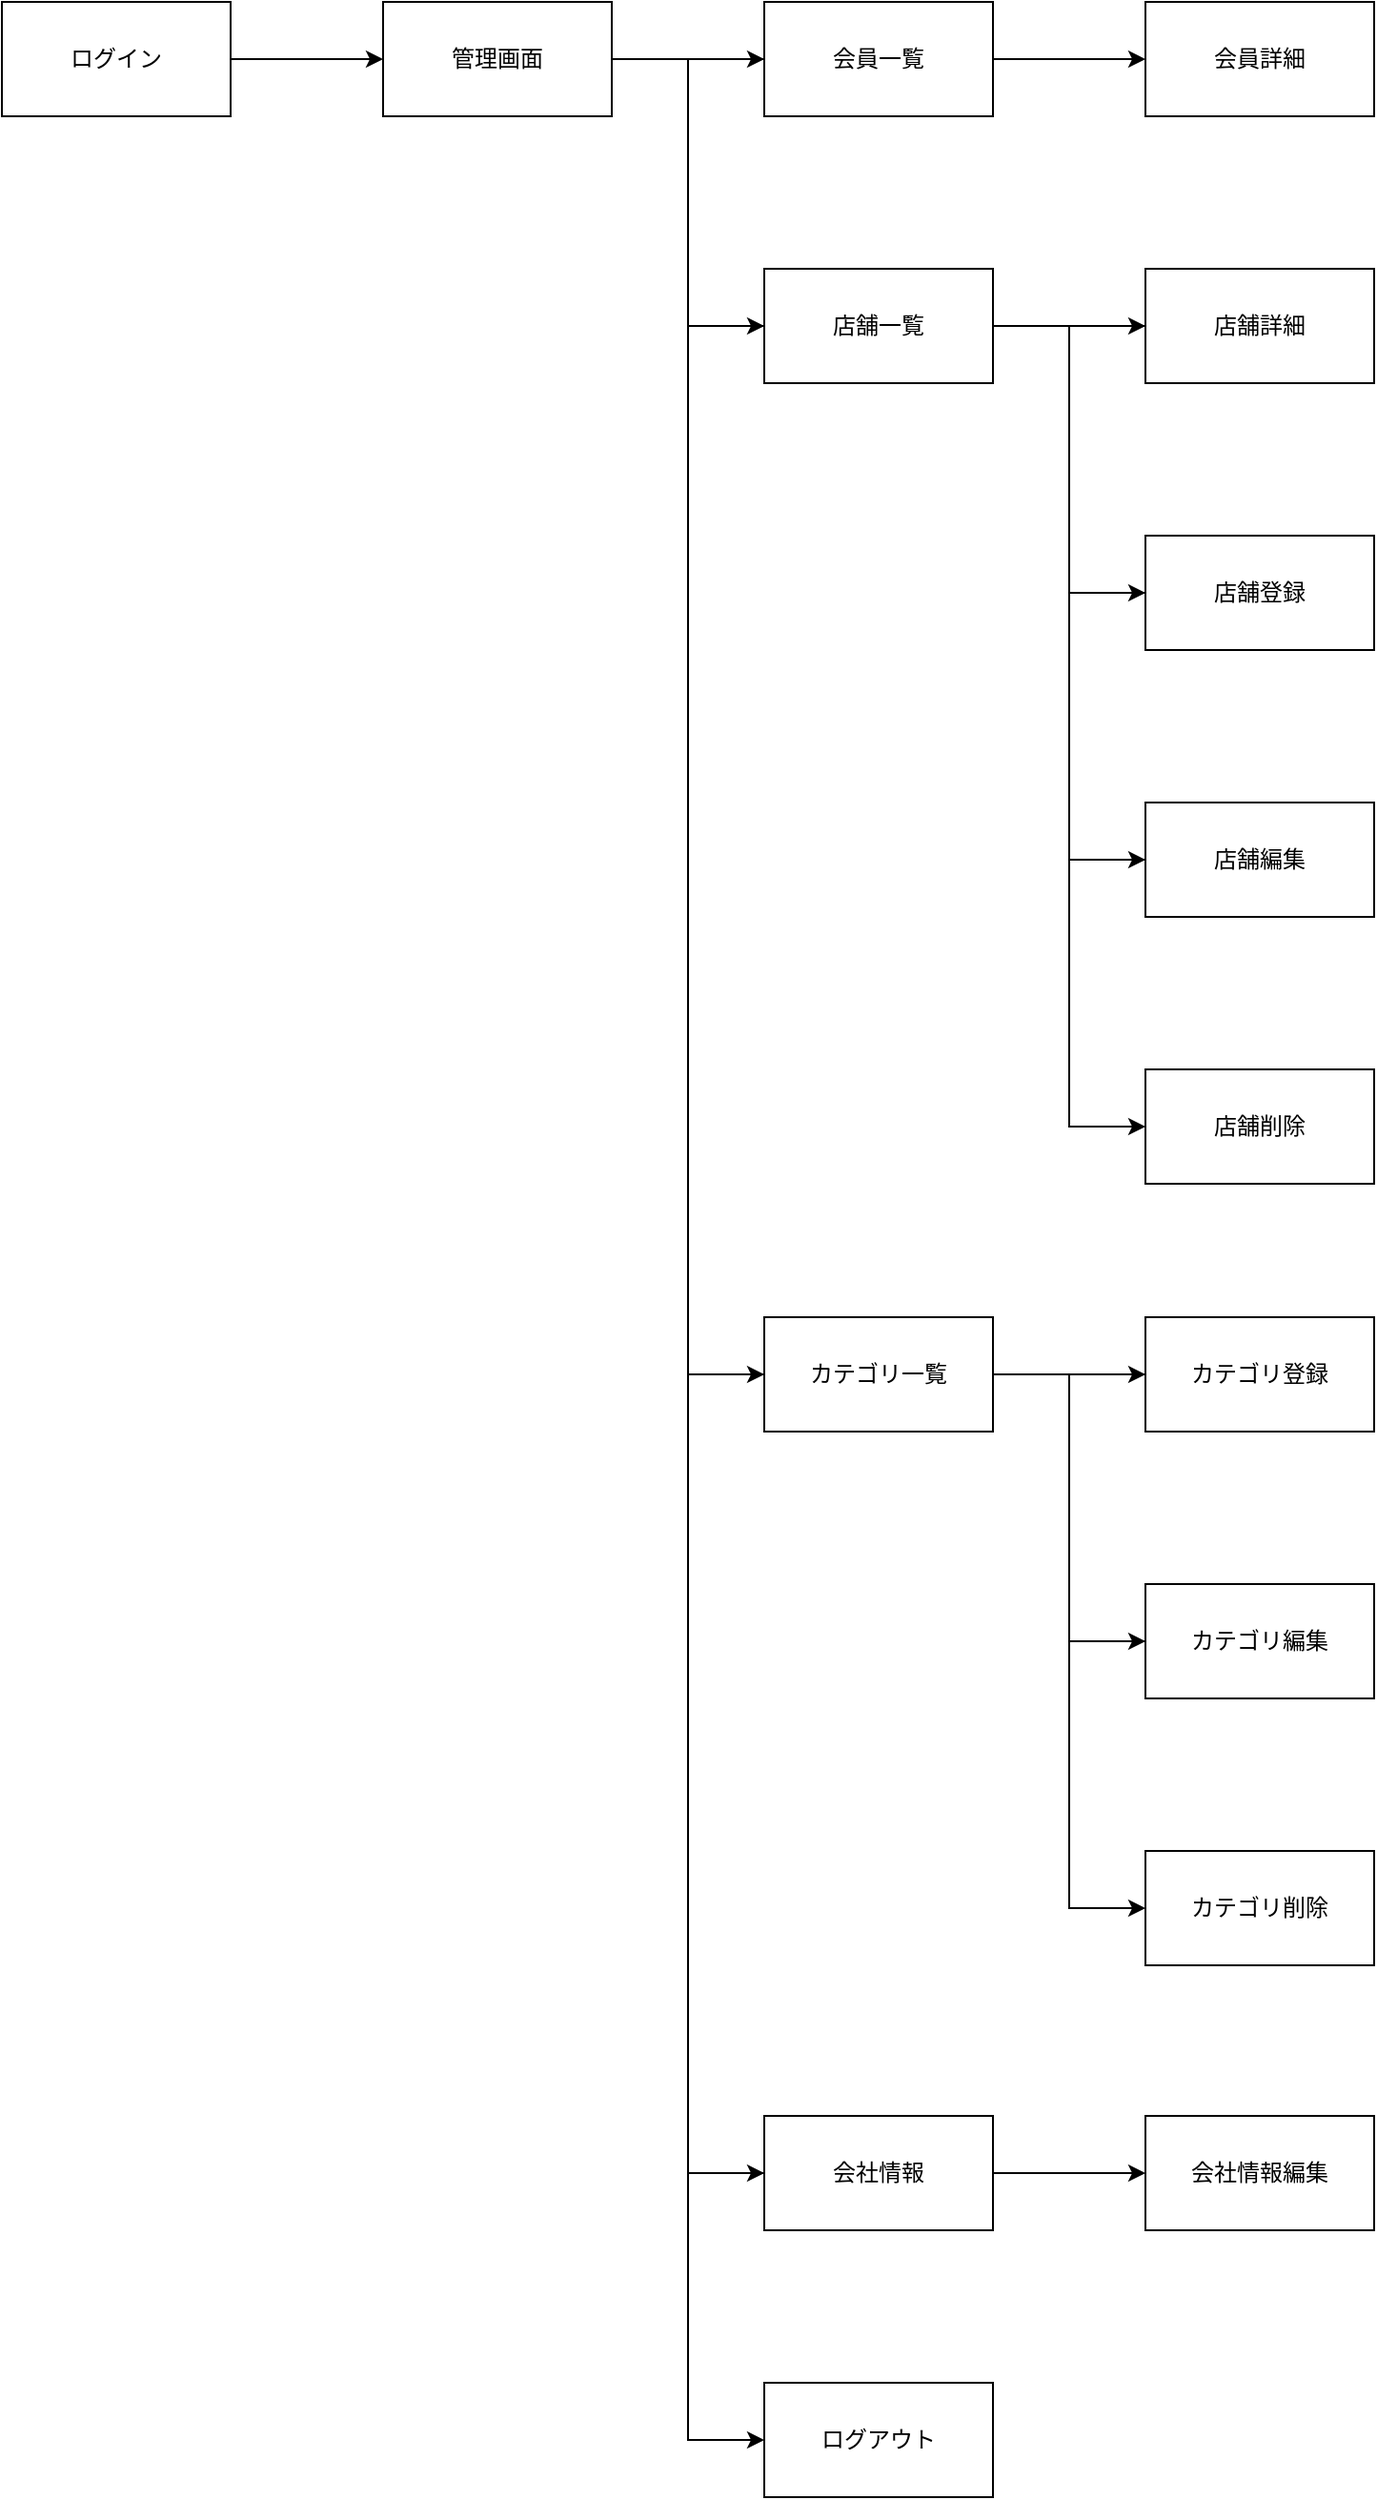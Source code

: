<mxfile version="25.0.3">
  <diagram name="ページ1" id="h4uDPXxWRb2R07MZPqEz">
    <mxGraphModel dx="794" dy="458" grid="1" gridSize="10" guides="1" tooltips="1" connect="1" arrows="1" fold="1" page="1" pageScale="1" pageWidth="827" pageHeight="1169" math="0" shadow="0">
      <root>
        <mxCell id="0" />
        <mxCell id="1" parent="0" />
        <mxCell id="dU74sdQPeUClmRe6UAXc-3" value="" style="edgeStyle=orthogonalEdgeStyle;rounded=0;orthogonalLoop=1;jettySize=auto;html=1;" edge="1" parent="1" source="dU74sdQPeUClmRe6UAXc-1" target="dU74sdQPeUClmRe6UAXc-2">
          <mxGeometry relative="1" as="geometry" />
        </mxCell>
        <mxCell id="dU74sdQPeUClmRe6UAXc-1" value="ログイン" style="whiteSpace=wrap;html=1;" vertex="1" parent="1">
          <mxGeometry y="60" width="120" height="60" as="geometry" />
        </mxCell>
        <mxCell id="dU74sdQPeUClmRe6UAXc-5" value="" style="edgeStyle=orthogonalEdgeStyle;rounded=0;orthogonalLoop=1;jettySize=auto;html=1;" edge="1" parent="1" source="dU74sdQPeUClmRe6UAXc-2" target="dU74sdQPeUClmRe6UAXc-4">
          <mxGeometry relative="1" as="geometry" />
        </mxCell>
        <mxCell id="dU74sdQPeUClmRe6UAXc-2" value="管理画面" style="whiteSpace=wrap;html=1;" vertex="1" parent="1">
          <mxGeometry x="200" y="60" width="120" height="60" as="geometry" />
        </mxCell>
        <mxCell id="dU74sdQPeUClmRe6UAXc-7" value="" style="edgeStyle=orthogonalEdgeStyle;rounded=0;orthogonalLoop=1;jettySize=auto;html=1;" edge="1" parent="1" source="dU74sdQPeUClmRe6UAXc-4" target="dU74sdQPeUClmRe6UAXc-6">
          <mxGeometry relative="1" as="geometry" />
        </mxCell>
        <mxCell id="dU74sdQPeUClmRe6UAXc-9" value="" style="edgeStyle=orthogonalEdgeStyle;rounded=0;orthogonalLoop=1;jettySize=auto;html=1;" edge="1" parent="1" source="dU74sdQPeUClmRe6UAXc-4" target="dU74sdQPeUClmRe6UAXc-8">
          <mxGeometry relative="1" as="geometry">
            <Array as="points">
              <mxPoint x="360" y="90" />
              <mxPoint x="360" y="230" />
            </Array>
          </mxGeometry>
        </mxCell>
        <mxCell id="dU74sdQPeUClmRe6UAXc-4" value="会員一覧" style="whiteSpace=wrap;html=1;" vertex="1" parent="1">
          <mxGeometry x="400" y="60" width="120" height="60" as="geometry" />
        </mxCell>
        <mxCell id="dU74sdQPeUClmRe6UAXc-6" value="会員詳細" style="whiteSpace=wrap;html=1;" vertex="1" parent="1">
          <mxGeometry x="600" y="60" width="120" height="60" as="geometry" />
        </mxCell>
        <mxCell id="dU74sdQPeUClmRe6UAXc-11" value="" style="edgeStyle=orthogonalEdgeStyle;rounded=0;orthogonalLoop=1;jettySize=auto;html=1;" edge="1" parent="1" source="dU74sdQPeUClmRe6UAXc-8" target="dU74sdQPeUClmRe6UAXc-10">
          <mxGeometry relative="1" as="geometry" />
        </mxCell>
        <mxCell id="dU74sdQPeUClmRe6UAXc-19" value="" style="edgeStyle=orthogonalEdgeStyle;rounded=0;orthogonalLoop=1;jettySize=auto;html=1;" edge="1" parent="1" source="dU74sdQPeUClmRe6UAXc-8" target="dU74sdQPeUClmRe6UAXc-18">
          <mxGeometry relative="1" as="geometry">
            <Array as="points">
              <mxPoint x="360" y="230" />
              <mxPoint x="360" y="780" />
            </Array>
          </mxGeometry>
        </mxCell>
        <mxCell id="dU74sdQPeUClmRe6UAXc-8" value="店舗一覧" style="whiteSpace=wrap;html=1;" vertex="1" parent="1">
          <mxGeometry x="400" y="200" width="120" height="60" as="geometry" />
        </mxCell>
        <mxCell id="dU74sdQPeUClmRe6UAXc-13" value="" style="edgeStyle=orthogonalEdgeStyle;rounded=0;orthogonalLoop=1;jettySize=auto;html=1;" edge="1" parent="1" source="dU74sdQPeUClmRe6UAXc-10" target="dU74sdQPeUClmRe6UAXc-12">
          <mxGeometry relative="1" as="geometry">
            <Array as="points">
              <mxPoint x="560" y="230" />
              <mxPoint x="560" y="370" />
            </Array>
          </mxGeometry>
        </mxCell>
        <mxCell id="dU74sdQPeUClmRe6UAXc-10" value="店舗詳細" style="whiteSpace=wrap;html=1;" vertex="1" parent="1">
          <mxGeometry x="600" y="200" width="120" height="60" as="geometry" />
        </mxCell>
        <mxCell id="dU74sdQPeUClmRe6UAXc-15" value="" style="edgeStyle=orthogonalEdgeStyle;rounded=0;orthogonalLoop=1;jettySize=auto;html=1;" edge="1" parent="1" source="dU74sdQPeUClmRe6UAXc-12" target="dU74sdQPeUClmRe6UAXc-14">
          <mxGeometry relative="1" as="geometry">
            <Array as="points">
              <mxPoint x="560" y="370" />
              <mxPoint x="560" y="510" />
            </Array>
          </mxGeometry>
        </mxCell>
        <mxCell id="dU74sdQPeUClmRe6UAXc-12" value="店舗登録" style="whiteSpace=wrap;html=1;" vertex="1" parent="1">
          <mxGeometry x="600" y="340" width="120" height="60" as="geometry" />
        </mxCell>
        <mxCell id="dU74sdQPeUClmRe6UAXc-17" value="" style="edgeStyle=orthogonalEdgeStyle;rounded=0;orthogonalLoop=1;jettySize=auto;html=1;" edge="1" parent="1" source="dU74sdQPeUClmRe6UAXc-14" target="dU74sdQPeUClmRe6UAXc-16">
          <mxGeometry relative="1" as="geometry">
            <Array as="points">
              <mxPoint x="560" y="510" />
              <mxPoint x="560" y="650" />
            </Array>
          </mxGeometry>
        </mxCell>
        <mxCell id="dU74sdQPeUClmRe6UAXc-14" value="店舗編集" style="whiteSpace=wrap;html=1;" vertex="1" parent="1">
          <mxGeometry x="600" y="480" width="120" height="60" as="geometry" />
        </mxCell>
        <mxCell id="dU74sdQPeUClmRe6UAXc-16" value="店舗削除" style="whiteSpace=wrap;html=1;" vertex="1" parent="1">
          <mxGeometry x="600" y="620" width="120" height="60" as="geometry" />
        </mxCell>
        <mxCell id="dU74sdQPeUClmRe6UAXc-21" value="" style="edgeStyle=orthogonalEdgeStyle;rounded=0;orthogonalLoop=1;jettySize=auto;html=1;" edge="1" parent="1" source="dU74sdQPeUClmRe6UAXc-18" target="dU74sdQPeUClmRe6UAXc-20">
          <mxGeometry relative="1" as="geometry" />
        </mxCell>
        <mxCell id="dU74sdQPeUClmRe6UAXc-27" value="" style="edgeStyle=orthogonalEdgeStyle;rounded=0;orthogonalLoop=1;jettySize=auto;html=1;" edge="1" parent="1" source="dU74sdQPeUClmRe6UAXc-18" target="dU74sdQPeUClmRe6UAXc-26">
          <mxGeometry relative="1" as="geometry">
            <Array as="points">
              <mxPoint x="360" y="780" />
              <mxPoint x="360" y="1199" />
            </Array>
          </mxGeometry>
        </mxCell>
        <mxCell id="dU74sdQPeUClmRe6UAXc-18" value="カテゴリ一覧" style="whiteSpace=wrap;html=1;" vertex="1" parent="1">
          <mxGeometry x="400" y="750" width="120" height="60" as="geometry" />
        </mxCell>
        <mxCell id="dU74sdQPeUClmRe6UAXc-23" value="" style="edgeStyle=orthogonalEdgeStyle;rounded=0;orthogonalLoop=1;jettySize=auto;html=1;" edge="1" parent="1" source="dU74sdQPeUClmRe6UAXc-20" target="dU74sdQPeUClmRe6UAXc-22">
          <mxGeometry relative="1" as="geometry">
            <Array as="points">
              <mxPoint x="560" y="780" />
              <mxPoint x="560" y="920" />
            </Array>
          </mxGeometry>
        </mxCell>
        <mxCell id="dU74sdQPeUClmRe6UAXc-20" value="カテゴリ登録" style="whiteSpace=wrap;html=1;" vertex="1" parent="1">
          <mxGeometry x="600" y="750" width="120" height="60" as="geometry" />
        </mxCell>
        <mxCell id="dU74sdQPeUClmRe6UAXc-25" value="" style="edgeStyle=orthogonalEdgeStyle;rounded=0;orthogonalLoop=1;jettySize=auto;html=1;" edge="1" parent="1" source="dU74sdQPeUClmRe6UAXc-22" target="dU74sdQPeUClmRe6UAXc-24">
          <mxGeometry relative="1" as="geometry">
            <Array as="points">
              <mxPoint x="560" y="920" />
              <mxPoint x="560" y="1060" />
            </Array>
          </mxGeometry>
        </mxCell>
        <mxCell id="dU74sdQPeUClmRe6UAXc-22" value="カテゴリ編集" style="whiteSpace=wrap;html=1;" vertex="1" parent="1">
          <mxGeometry x="600" y="890" width="120" height="60" as="geometry" />
        </mxCell>
        <mxCell id="dU74sdQPeUClmRe6UAXc-24" value="カテゴリ削除" style="whiteSpace=wrap;html=1;" vertex="1" parent="1">
          <mxGeometry x="600" y="1030" width="120" height="60" as="geometry" />
        </mxCell>
        <mxCell id="dU74sdQPeUClmRe6UAXc-29" value="" style="edgeStyle=orthogonalEdgeStyle;rounded=0;orthogonalLoop=1;jettySize=auto;html=1;" edge="1" parent="1" source="dU74sdQPeUClmRe6UAXc-26" target="dU74sdQPeUClmRe6UAXc-28">
          <mxGeometry relative="1" as="geometry" />
        </mxCell>
        <mxCell id="dU74sdQPeUClmRe6UAXc-31" value="" style="edgeStyle=orthogonalEdgeStyle;rounded=0;orthogonalLoop=1;jettySize=auto;html=1;" edge="1" parent="1" source="dU74sdQPeUClmRe6UAXc-26" target="dU74sdQPeUClmRe6UAXc-30">
          <mxGeometry relative="1" as="geometry">
            <Array as="points">
              <mxPoint x="360" y="1199" />
              <mxPoint x="360" y="1339" />
            </Array>
          </mxGeometry>
        </mxCell>
        <mxCell id="dU74sdQPeUClmRe6UAXc-26" value="会社情報" style="whiteSpace=wrap;html=1;" vertex="1" parent="1">
          <mxGeometry x="400" y="1169" width="120" height="60" as="geometry" />
        </mxCell>
        <mxCell id="dU74sdQPeUClmRe6UAXc-28" value="会社情報編集" style="whiteSpace=wrap;html=1;" vertex="1" parent="1">
          <mxGeometry x="600" y="1169" width="120" height="60" as="geometry" />
        </mxCell>
        <mxCell id="dU74sdQPeUClmRe6UAXc-30" value="ログアウト" style="whiteSpace=wrap;html=1;" vertex="1" parent="1">
          <mxGeometry x="400" y="1309" width="120" height="60" as="geometry" />
        </mxCell>
      </root>
    </mxGraphModel>
  </diagram>
</mxfile>
